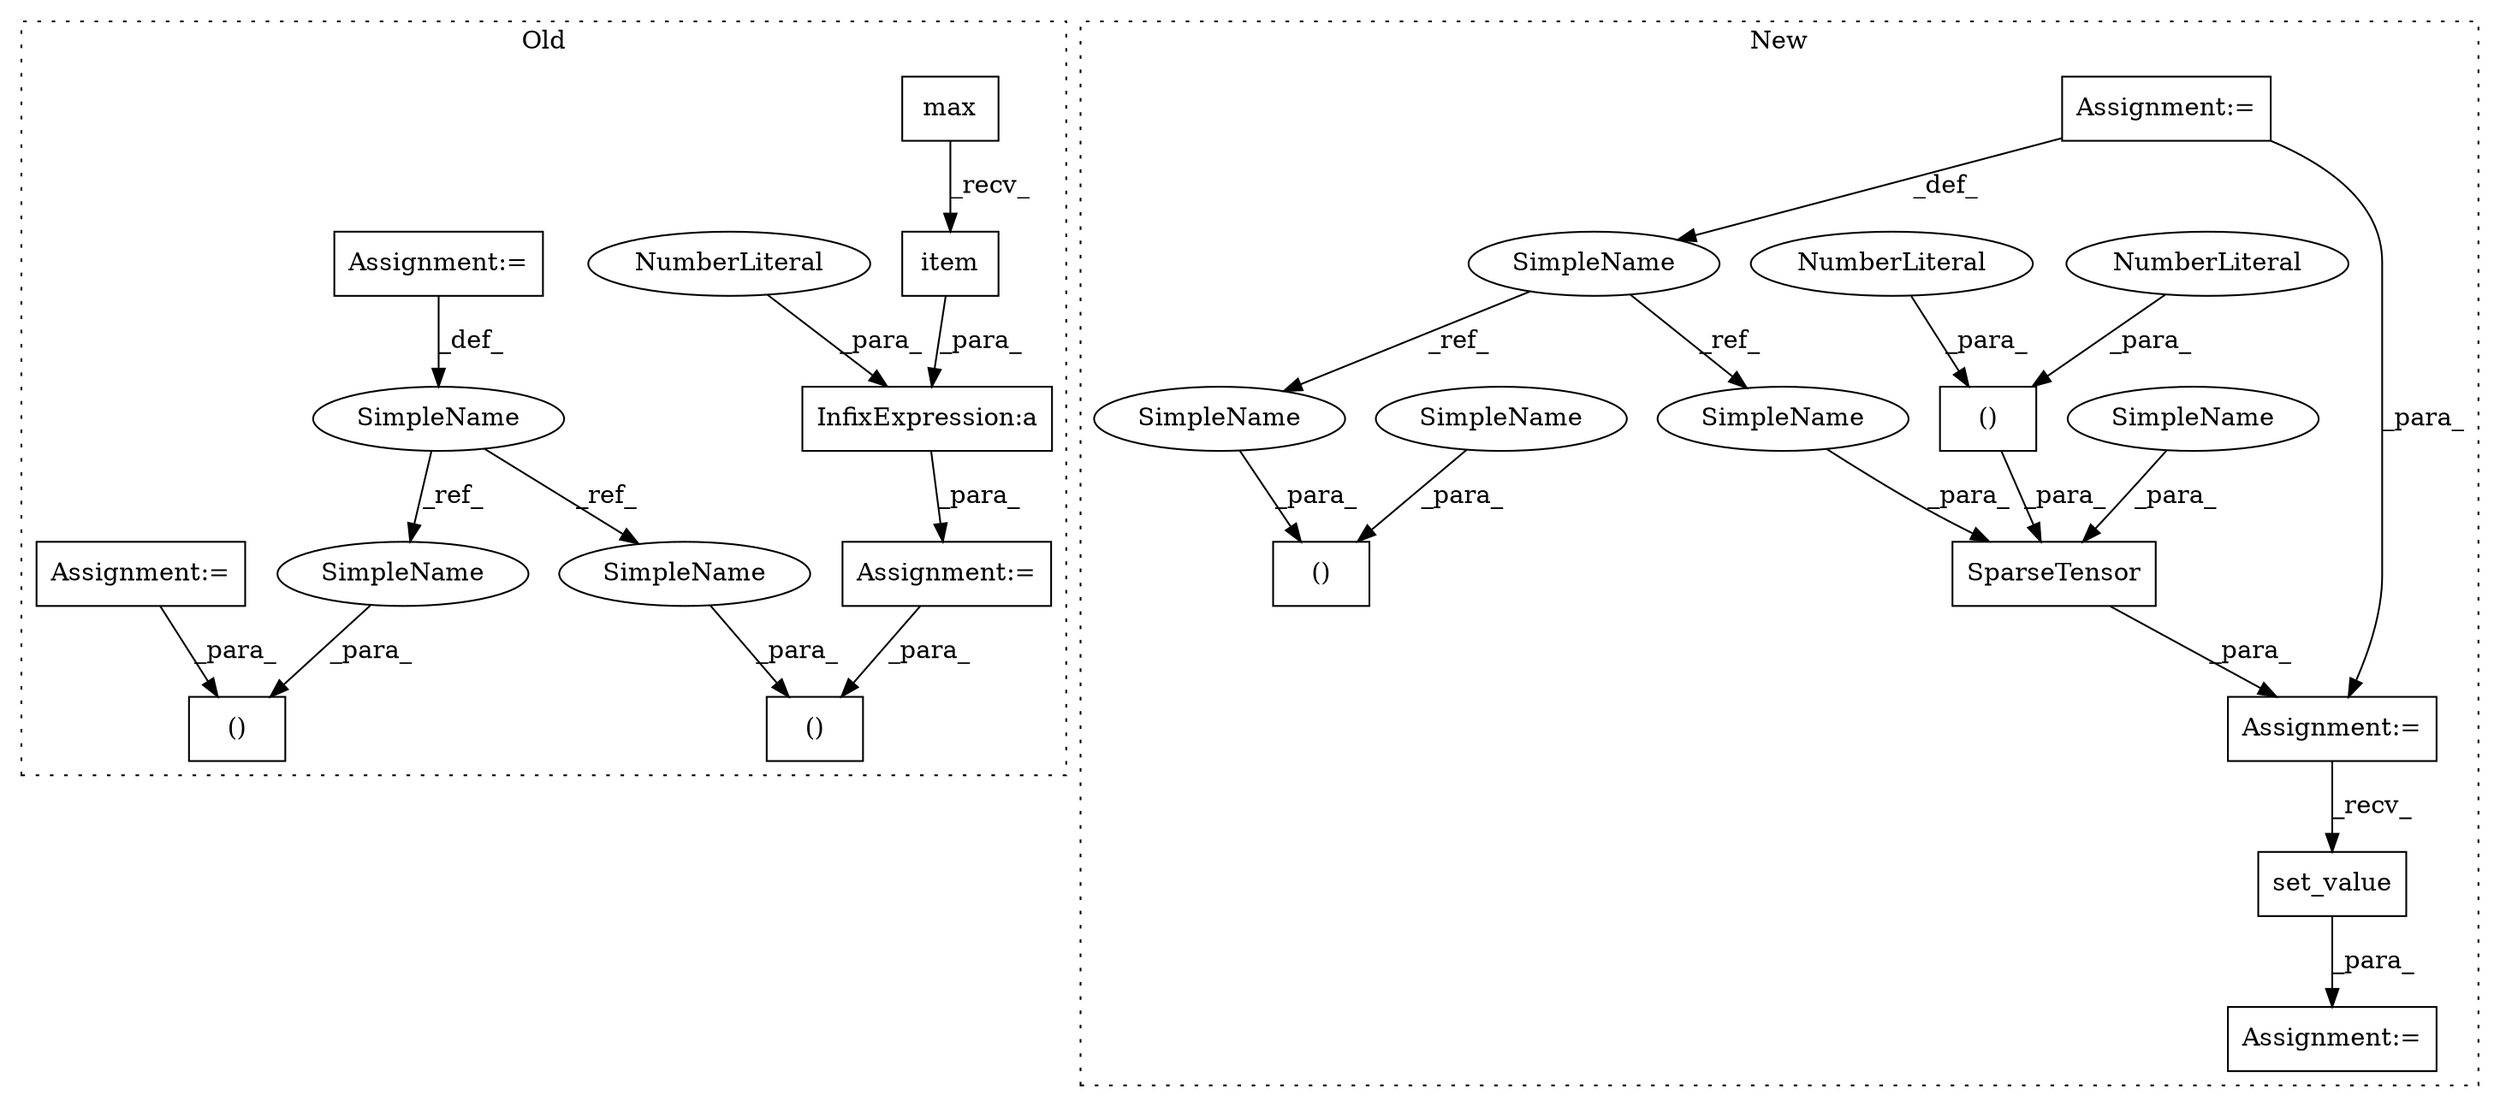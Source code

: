 digraph G {
subgraph cluster0 {
1 [label="item" a="32" s="451" l="6" shape="box"];
3 [label="Assignment:=" a="7" s="432" l="1" shape="box"];
4 [label="InfixExpression:a" a="27" s="457" l="3" shape="box"];
5 [label="NumberLiteral" a="34" s="460" l="1" shape="ellipse"];
6 [label="max" a="32" s="445" l="5" shape="box"];
7 [label="()" a="106" s="535" l="33" shape="box"];
10 [label="SimpleName" a="42" s="250" l="11" shape="ellipse"];
11 [label="()" a="106" s="285" l="36" shape="box"];
13 [label="Assignment:=" a="7" s="209" l="12" shape="box"];
14 [label="Assignment:=" a="7" s="250" l="11" shape="box"];
23 [label="SimpleName" a="42" s="285" l="11" shape="ellipse"];
24 [label="SimpleName" a="42" s="557" l="11" shape="ellipse"];
label = "Old";
style="dotted";
}
subgraph cluster1 {
2 [label="()" a="106" s="425" l="19" shape="box"];
8 [label="SimpleName" a="42" s="300" l="3" shape="ellipse"];
9 [label="SparseTensor" a="32" s="502,549" l="13,2" shape="box"];
12 [label="Assignment:=" a="7" s="501" l="1" shape="box"];
15 [label="()" a="106" s="534" l="15" shape="box"];
16 [label="NumberLiteral" a="34" s="534" l="1" shape="ellipse"];
17 [label="NumberLiteral" a="34" s="548" l="1" shape="ellipse"];
18 [label="Assignment:=" a="7" s="300" l="3" shape="box"];
19 [label="set_value" a="32" s="567,581" l="10,1" shape="box"];
20 [label="Assignment:=" a="7" s="561" l="1" shape="box"];
21 [label="SimpleName" a="42" s="441" l="3" shape="ellipse"];
22 [label="SimpleName" a="42" s="519" l="3" shape="ellipse"];
25 [label="SimpleName" a="42" s="515" l="3" shape="ellipse"];
26 [label="SimpleName" a="42" s="425" l="3" shape="ellipse"];
label = "New";
style="dotted";
}
1 -> 4 [label="_para_"];
3 -> 7 [label="_para_"];
4 -> 3 [label="_para_"];
5 -> 4 [label="_para_"];
6 -> 1 [label="_recv_"];
8 -> 25 [label="_ref_"];
8 -> 26 [label="_ref_"];
9 -> 12 [label="_para_"];
10 -> 24 [label="_ref_"];
10 -> 23 [label="_ref_"];
12 -> 19 [label="_recv_"];
13 -> 11 [label="_para_"];
14 -> 10 [label="_def_"];
15 -> 9 [label="_para_"];
16 -> 15 [label="_para_"];
17 -> 15 [label="_para_"];
18 -> 12 [label="_para_"];
18 -> 8 [label="_def_"];
19 -> 20 [label="_para_"];
21 -> 2 [label="_para_"];
22 -> 9 [label="_para_"];
23 -> 11 [label="_para_"];
24 -> 7 [label="_para_"];
25 -> 9 [label="_para_"];
26 -> 2 [label="_para_"];
}